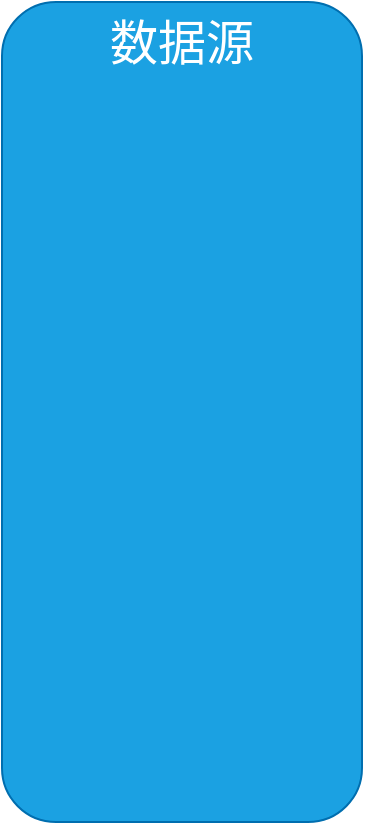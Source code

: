 <mxfile version="27.2.0">
  <diagram name="第 1 页" id="sn9MEfii1dEM8IqNI5wO">
    <mxGraphModel dx="976" dy="659" grid="1" gridSize="10" guides="1" tooltips="1" connect="1" arrows="1" fold="1" page="1" pageScale="1" pageWidth="827" pageHeight="1169" math="0" shadow="0">
      <root>
        <mxCell id="0" />
        <mxCell id="1" parent="0" />
        <mxCell id="-x6p4v90_mWVm1i841Se-1" value="数据源" style="rounded=1;whiteSpace=wrap;html=1;fillColor=#1ba1e2;strokeColor=#006EAF;fontColor=#ffffff;verticalAlign=top;fontSize=24;" vertex="1" parent="1">
          <mxGeometry x="90" y="120" width="180" height="410" as="geometry" />
        </mxCell>
      </root>
    </mxGraphModel>
  </diagram>
</mxfile>
